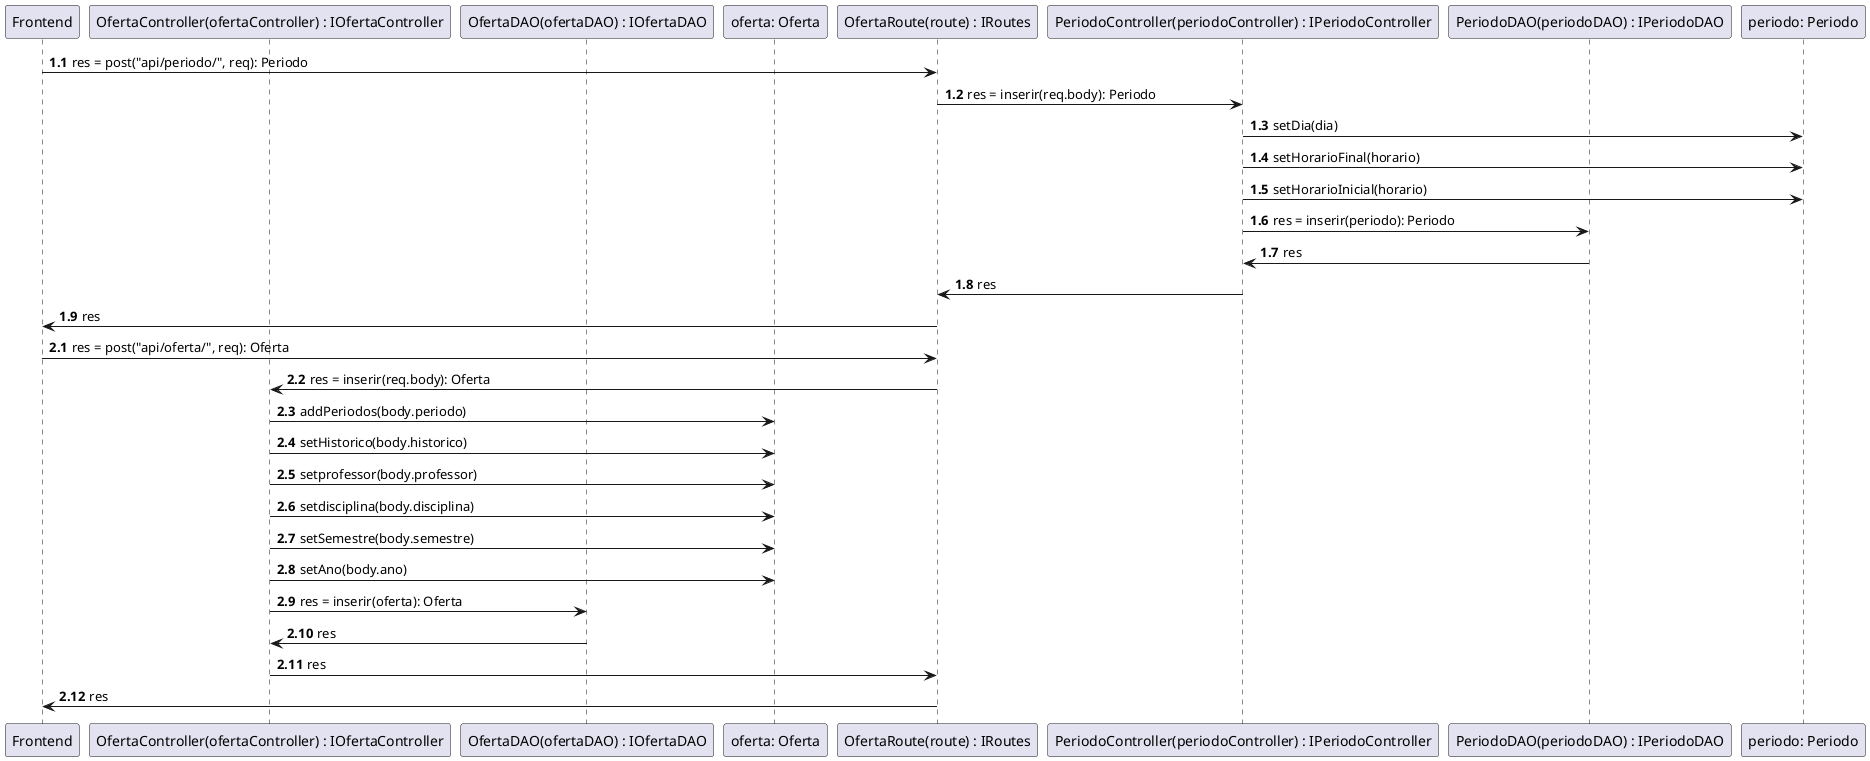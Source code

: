 @startuml Diagrama de Sequência - Criar - Oferta

participant Frontend as Frontend
participant "OfertaRoute(route) : IRoutes" as Routes
participant "OfertaController(ofertaController) : IOfertaController" as OfertaController
participant "OfertaDAO(ofertaDAO) : IOfertaDAO" as OfertaDAO
participant "oferta: Oferta" as Oferta
participant "PeriodoRoute(route) : IRoutes" as Routes
participant "PeriodoController(periodoController) : IPeriodoController" as PeriodoController
participant "PeriodoDAO(periodoDAO) : IPeriodoDAO" as PeriodoDAO
participant "periodo: Periodo" as Periodo


autonumber 1.1
' Armazenar período
Frontend->Routes: res = post("api/periodo/", req): Periodo
Routes->PeriodoController: res = inserir(req.body): Periodo
PeriodoController->Periodo: setDia(dia)
PeriodoController->Periodo: setHorarioFinal(horario)
PeriodoController->Periodo: setHorarioInicial(horario)
PeriodoController->PeriodoDAO: res = inserir(periodo): Periodo
PeriodoDAO->PeriodoController: res
PeriodoController->Routes: res
Routes->Frontend: res

' Armazenar oferta
autonumber inc A
Frontend->Routes: res = post("api/oferta/", req): Oferta
Routes->OfertaController: res = inserir(req.body): Oferta
OfertaController->Oferta: addPeriodos(body.periodo)
OfertaController->Oferta: setHistorico(body.historico)
OfertaController->Oferta: setprofessor(body.professor)
OfertaController->Oferta: setdisciplina(body.disciplina)
OfertaController->Oferta: setSemestre(body.semestre)
OfertaController->Oferta: setAno(body.ano)
OfertaController->OfertaDAO: res = inserir(oferta): Oferta
OfertaDAO->OfertaController: res
OfertaController->Routes: res
Routes->Frontend: res
